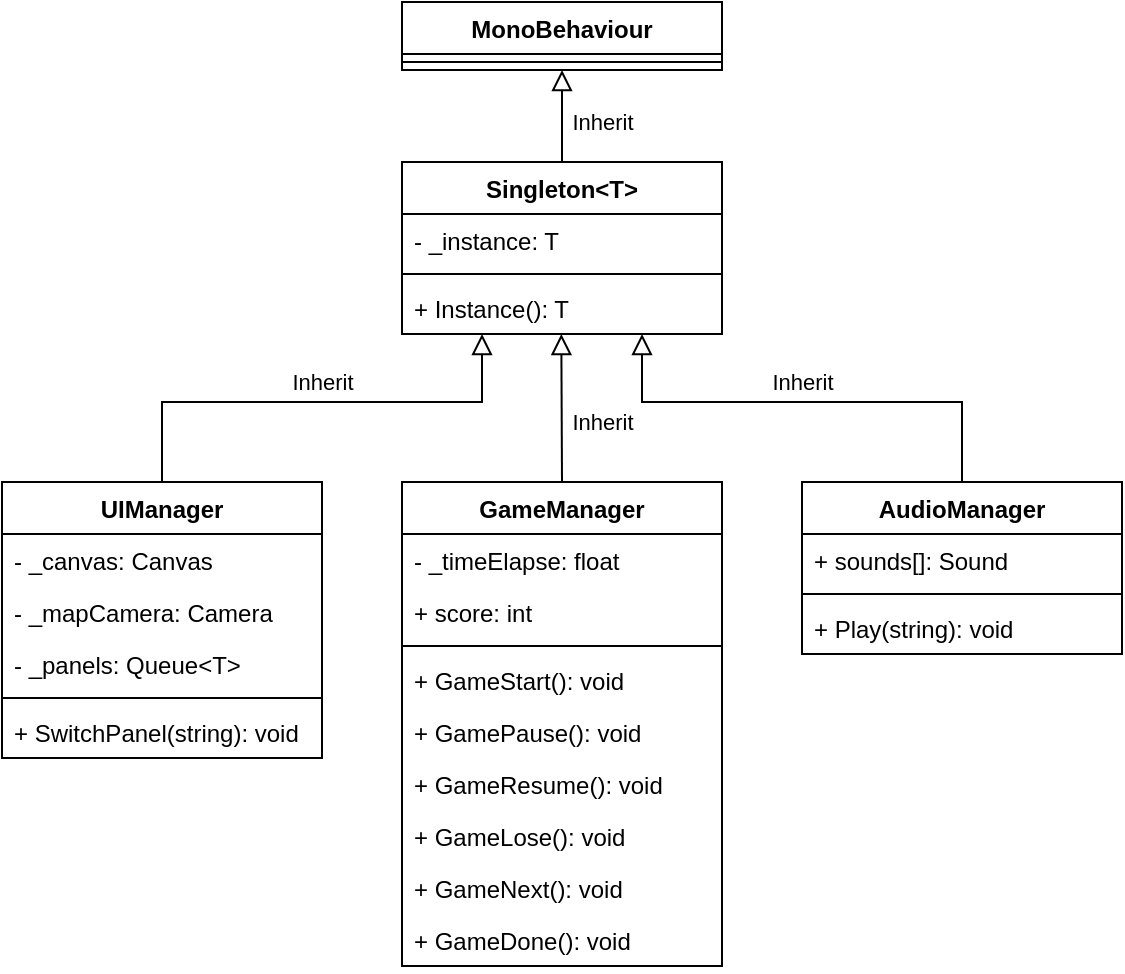 <mxfile version="20.8.11" type="device"><diagram id="C5RBs43oDa-KdzZeNtuy" name="Page-1"><mxGraphModel dx="1195" dy="630" grid="1" gridSize="10" guides="1" tooltips="1" connect="1" arrows="1" fold="1" page="1" pageScale="1" pageWidth="827" pageHeight="1169" math="0" shadow="0"><root><mxCell id="WIyWlLk6GJQsqaUBKTNV-0"/><mxCell id="WIyWlLk6GJQsqaUBKTNV-1" parent="WIyWlLk6GJQsqaUBKTNV-0"/><mxCell id="ULjnnskU5jMwyTAXknRe-20" value="MonoBehaviour" style="swimlane;fontStyle=1;align=center;verticalAlign=top;childLayout=stackLayout;horizontal=1;startSize=26;horizontalStack=0;resizeParent=1;resizeParentMax=0;resizeLast=0;collapsible=1;marginBottom=0;" vertex="1" parent="WIyWlLk6GJQsqaUBKTNV-1"><mxGeometry x="320" y="40" width="160" height="34" as="geometry"><mxRectangle x="320" y="40" width="130" height="30" as="alternateBounds"/></mxGeometry></mxCell><mxCell id="ULjnnskU5jMwyTAXknRe-22" value="" style="line;strokeWidth=1;fillColor=none;align=left;verticalAlign=middle;spacingTop=-1;spacingLeft=3;spacingRight=3;rotatable=0;labelPosition=right;points=[];portConstraint=eastwest;strokeColor=inherit;" vertex="1" parent="ULjnnskU5jMwyTAXknRe-20"><mxGeometry y="26" width="160" height="8" as="geometry"/></mxCell><mxCell id="ULjnnskU5jMwyTAXknRe-26" value="Singleton&lt;T&gt;" style="swimlane;fontStyle=1;align=center;verticalAlign=top;childLayout=stackLayout;horizontal=1;startSize=26;horizontalStack=0;resizeParent=1;resizeParentMax=0;resizeLast=0;collapsible=1;marginBottom=0;" vertex="1" parent="WIyWlLk6GJQsqaUBKTNV-1"><mxGeometry x="320" y="120" width="160" height="86" as="geometry"><mxRectangle x="320" y="120" width="100" height="30" as="alternateBounds"/></mxGeometry></mxCell><mxCell id="ULjnnskU5jMwyTAXknRe-27" value="- _instance: T" style="text;strokeColor=none;fillColor=none;align=left;verticalAlign=top;spacingLeft=4;spacingRight=4;overflow=hidden;rotatable=0;points=[[0,0.5],[1,0.5]];portConstraint=eastwest;" vertex="1" parent="ULjnnskU5jMwyTAXknRe-26"><mxGeometry y="26" width="160" height="26" as="geometry"/></mxCell><mxCell id="ULjnnskU5jMwyTAXknRe-28" value="" style="line;strokeWidth=1;fillColor=none;align=left;verticalAlign=middle;spacingTop=-1;spacingLeft=3;spacingRight=3;rotatable=0;labelPosition=right;points=[];portConstraint=eastwest;strokeColor=inherit;" vertex="1" parent="ULjnnskU5jMwyTAXknRe-26"><mxGeometry y="52" width="160" height="8" as="geometry"/></mxCell><mxCell id="ULjnnskU5jMwyTAXknRe-29" value="+ Instance(): T" style="text;strokeColor=none;fillColor=none;align=left;verticalAlign=top;spacingLeft=4;spacingRight=4;overflow=hidden;rotatable=0;points=[[0,0.5],[1,0.5]];portConstraint=eastwest;" vertex="1" parent="ULjnnskU5jMwyTAXknRe-26"><mxGeometry y="60" width="160" height="26" as="geometry"/></mxCell><mxCell id="ULjnnskU5jMwyTAXknRe-30" value="Inherit" style="endArrow=block;endSize=8;endFill=0;html=1;rounded=0;entryX=0.5;entryY=1;entryDx=0;entryDy=0;exitX=0.5;exitY=0;exitDx=0;exitDy=0;" edge="1" parent="WIyWlLk6GJQsqaUBKTNV-1" source="ULjnnskU5jMwyTAXknRe-26" target="ULjnnskU5jMwyTAXknRe-20"><mxGeometry x="-0.13" y="-20" width="160" relative="1" as="geometry"><mxPoint x="310" y="220" as="sourcePoint"/><mxPoint x="470" y="220" as="targetPoint"/><mxPoint as="offset"/></mxGeometry></mxCell><mxCell id="ULjnnskU5jMwyTAXknRe-31" value="GameManager" style="swimlane;fontStyle=1;align=center;verticalAlign=top;childLayout=stackLayout;horizontal=1;startSize=26;horizontalStack=0;resizeParent=1;resizeParentMax=0;resizeLast=0;collapsible=1;marginBottom=0;" vertex="1" parent="WIyWlLk6GJQsqaUBKTNV-1"><mxGeometry x="320" y="280" width="160" height="242" as="geometry"/></mxCell><mxCell id="ULjnnskU5jMwyTAXknRe-32" value="- _timeElapse: float" style="text;strokeColor=none;fillColor=none;align=left;verticalAlign=top;spacingLeft=4;spacingRight=4;overflow=hidden;rotatable=0;points=[[0,0.5],[1,0.5]];portConstraint=eastwest;" vertex="1" parent="ULjnnskU5jMwyTAXknRe-31"><mxGeometry y="26" width="160" height="26" as="geometry"/></mxCell><mxCell id="ULjnnskU5jMwyTAXknRe-52" value="+ score: int" style="text;strokeColor=none;fillColor=none;align=left;verticalAlign=top;spacingLeft=4;spacingRight=4;overflow=hidden;rotatable=0;points=[[0,0.5],[1,0.5]];portConstraint=eastwest;" vertex="1" parent="ULjnnskU5jMwyTAXknRe-31"><mxGeometry y="52" width="160" height="26" as="geometry"/></mxCell><mxCell id="ULjnnskU5jMwyTAXknRe-33" value="" style="line;strokeWidth=1;fillColor=none;align=left;verticalAlign=middle;spacingTop=-1;spacingLeft=3;spacingRight=3;rotatable=0;labelPosition=right;points=[];portConstraint=eastwest;strokeColor=inherit;" vertex="1" parent="ULjnnskU5jMwyTAXknRe-31"><mxGeometry y="78" width="160" height="8" as="geometry"/></mxCell><mxCell id="ULjnnskU5jMwyTAXknRe-53" value="+ GameStart(): void" style="text;strokeColor=none;fillColor=none;align=left;verticalAlign=top;spacingLeft=4;spacingRight=4;overflow=hidden;rotatable=0;points=[[0,0.5],[1,0.5]];portConstraint=eastwest;" vertex="1" parent="ULjnnskU5jMwyTAXknRe-31"><mxGeometry y="86" width="160" height="26" as="geometry"/></mxCell><mxCell id="ULjnnskU5jMwyTAXknRe-34" value="+ GamePause(): void" style="text;strokeColor=none;fillColor=none;align=left;verticalAlign=top;spacingLeft=4;spacingRight=4;overflow=hidden;rotatable=0;points=[[0,0.5],[1,0.5]];portConstraint=eastwest;" vertex="1" parent="ULjnnskU5jMwyTAXknRe-31"><mxGeometry y="112" width="160" height="26" as="geometry"/></mxCell><mxCell id="ULjnnskU5jMwyTAXknRe-54" value="+ GameResume(): void" style="text;strokeColor=none;fillColor=none;align=left;verticalAlign=top;spacingLeft=4;spacingRight=4;overflow=hidden;rotatable=0;points=[[0,0.5],[1,0.5]];portConstraint=eastwest;" vertex="1" parent="ULjnnskU5jMwyTAXknRe-31"><mxGeometry y="138" width="160" height="26" as="geometry"/></mxCell><mxCell id="ULjnnskU5jMwyTAXknRe-55" value="+ GameLose(): void" style="text;strokeColor=none;fillColor=none;align=left;verticalAlign=top;spacingLeft=4;spacingRight=4;overflow=hidden;rotatable=0;points=[[0,0.5],[1,0.5]];portConstraint=eastwest;" vertex="1" parent="ULjnnskU5jMwyTAXknRe-31"><mxGeometry y="164" width="160" height="26" as="geometry"/></mxCell><mxCell id="ULjnnskU5jMwyTAXknRe-56" value="+ GameNext(): void" style="text;strokeColor=none;fillColor=none;align=left;verticalAlign=top;spacingLeft=4;spacingRight=4;overflow=hidden;rotatable=0;points=[[0,0.5],[1,0.5]];portConstraint=eastwest;" vertex="1" parent="ULjnnskU5jMwyTAXknRe-31"><mxGeometry y="190" width="160" height="26" as="geometry"/></mxCell><mxCell id="ULjnnskU5jMwyTAXknRe-57" value="+ GameDone(): void" style="text;strokeColor=none;fillColor=none;align=left;verticalAlign=top;spacingLeft=4;spacingRight=4;overflow=hidden;rotatable=0;points=[[0,0.5],[1,0.5]];portConstraint=eastwest;" vertex="1" parent="ULjnnskU5jMwyTAXknRe-31"><mxGeometry y="216" width="160" height="26" as="geometry"/></mxCell><mxCell id="ULjnnskU5jMwyTAXknRe-35" value="UIManager" style="swimlane;fontStyle=1;align=center;verticalAlign=top;childLayout=stackLayout;horizontal=1;startSize=26;horizontalStack=0;resizeParent=1;resizeParentMax=0;resizeLast=0;collapsible=1;marginBottom=0;" vertex="1" parent="WIyWlLk6GJQsqaUBKTNV-1"><mxGeometry x="120" y="280" width="160" height="138" as="geometry"><mxRectangle x="120" y="280" width="100" height="30" as="alternateBounds"/></mxGeometry></mxCell><mxCell id="ULjnnskU5jMwyTAXknRe-50" value="- _canvas: Canvas&#10;" style="text;strokeColor=none;fillColor=none;align=left;verticalAlign=top;spacingLeft=4;spacingRight=4;overflow=hidden;rotatable=0;points=[[0,0.5],[1,0.5]];portConstraint=eastwest;" vertex="1" parent="ULjnnskU5jMwyTAXknRe-35"><mxGeometry y="26" width="160" height="26" as="geometry"/></mxCell><mxCell id="ULjnnskU5jMwyTAXknRe-49" value="- _mapCamera: Camera" style="text;strokeColor=none;fillColor=none;align=left;verticalAlign=top;spacingLeft=4;spacingRight=4;overflow=hidden;rotatable=0;points=[[0,0.5],[1,0.5]];portConstraint=eastwest;" vertex="1" parent="ULjnnskU5jMwyTAXknRe-35"><mxGeometry y="52" width="160" height="26" as="geometry"/></mxCell><mxCell id="ULjnnskU5jMwyTAXknRe-51" value="- _panels: Queue&lt;T&gt;" style="text;strokeColor=none;fillColor=none;align=left;verticalAlign=top;spacingLeft=4;spacingRight=4;overflow=hidden;rotatable=0;points=[[0,0.5],[1,0.5]];portConstraint=eastwest;" vertex="1" parent="ULjnnskU5jMwyTAXknRe-35"><mxGeometry y="78" width="160" height="26" as="geometry"/></mxCell><mxCell id="ULjnnskU5jMwyTAXknRe-37" value="" style="line;strokeWidth=1;fillColor=none;align=left;verticalAlign=middle;spacingTop=-1;spacingLeft=3;spacingRight=3;rotatable=0;labelPosition=right;points=[];portConstraint=eastwest;strokeColor=inherit;" vertex="1" parent="ULjnnskU5jMwyTAXknRe-35"><mxGeometry y="104" width="160" height="8" as="geometry"/></mxCell><mxCell id="ULjnnskU5jMwyTAXknRe-38" value="+ SwitchPanel(string): void" style="text;strokeColor=none;fillColor=none;align=left;verticalAlign=top;spacingLeft=4;spacingRight=4;overflow=hidden;rotatable=0;points=[[0,0.5],[1,0.5]];portConstraint=eastwest;" vertex="1" parent="ULjnnskU5jMwyTAXknRe-35"><mxGeometry y="112" width="160" height="26" as="geometry"/></mxCell><mxCell id="ULjnnskU5jMwyTAXknRe-39" value="AudioManager" style="swimlane;fontStyle=1;align=center;verticalAlign=top;childLayout=stackLayout;horizontal=1;startSize=26;horizontalStack=0;resizeParent=1;resizeParentMax=0;resizeLast=0;collapsible=1;marginBottom=0;" vertex="1" parent="WIyWlLk6GJQsqaUBKTNV-1"><mxGeometry x="520" y="280" width="160" height="86" as="geometry"/></mxCell><mxCell id="ULjnnskU5jMwyTAXknRe-40" value="+ sounds[]: Sound" style="text;strokeColor=none;fillColor=none;align=left;verticalAlign=top;spacingLeft=4;spacingRight=4;overflow=hidden;rotatable=0;points=[[0,0.5],[1,0.5]];portConstraint=eastwest;" vertex="1" parent="ULjnnskU5jMwyTAXknRe-39"><mxGeometry y="26" width="160" height="26" as="geometry"/></mxCell><mxCell id="ULjnnskU5jMwyTAXknRe-41" value="" style="line;strokeWidth=1;fillColor=none;align=left;verticalAlign=middle;spacingTop=-1;spacingLeft=3;spacingRight=3;rotatable=0;labelPosition=right;points=[];portConstraint=eastwest;strokeColor=inherit;" vertex="1" parent="ULjnnskU5jMwyTAXknRe-39"><mxGeometry y="52" width="160" height="8" as="geometry"/></mxCell><mxCell id="ULjnnskU5jMwyTAXknRe-42" value="+ Play(string): void" style="text;strokeColor=none;fillColor=none;align=left;verticalAlign=top;spacingLeft=4;spacingRight=4;overflow=hidden;rotatable=0;points=[[0,0.5],[1,0.5]];portConstraint=eastwest;" vertex="1" parent="ULjnnskU5jMwyTAXknRe-39"><mxGeometry y="60" width="160" height="26" as="geometry"/></mxCell><mxCell id="ULjnnskU5jMwyTAXknRe-43" value="Inherit" style="endArrow=block;endSize=8;endFill=0;html=1;rounded=0;entryX=0.5;entryY=1;entryDx=0;entryDy=0;exitX=0.5;exitY=0;exitDx=0;exitDy=0;" edge="1" parent="WIyWlLk6GJQsqaUBKTNV-1" source="ULjnnskU5jMwyTAXknRe-31"><mxGeometry x="-0.192" y="-20" width="160" relative="1" as="geometry"><mxPoint x="399.66" y="252" as="sourcePoint"/><mxPoint x="399.66" y="206.0" as="targetPoint"/><mxPoint as="offset"/></mxGeometry></mxCell><mxCell id="ULjnnskU5jMwyTAXknRe-44" value="Inherit" style="endArrow=block;endSize=8;endFill=0;html=1;rounded=0;entryX=0.5;entryY=1;entryDx=0;entryDy=0;exitX=0.5;exitY=0;exitDx=0;exitDy=0;" edge="1" parent="WIyWlLk6GJQsqaUBKTNV-1" source="ULjnnskU5jMwyTAXknRe-35"><mxGeometry x="0.026" y="10" width="160" relative="1" as="geometry"><mxPoint x="360.34" y="280" as="sourcePoint"/><mxPoint x="360.0" y="206.0" as="targetPoint"/><mxPoint as="offset"/><Array as="points"><mxPoint x="200" y="240"/><mxPoint x="360" y="240"/></Array></mxGeometry></mxCell><mxCell id="ULjnnskU5jMwyTAXknRe-45" value="Inherit" style="endArrow=block;endSize=8;endFill=0;html=1;rounded=0;entryX=0.5;entryY=1;entryDx=0;entryDy=0;exitX=0.5;exitY=0;exitDx=0;exitDy=0;" edge="1" parent="WIyWlLk6GJQsqaUBKTNV-1" source="ULjnnskU5jMwyTAXknRe-39"><mxGeometry x="0.026" y="-10" width="160" relative="1" as="geometry"><mxPoint x="280" y="280" as="sourcePoint"/><mxPoint x="440" y="206.0" as="targetPoint"/><mxPoint as="offset"/><Array as="points"><mxPoint x="600" y="240"/><mxPoint x="440" y="240"/></Array></mxGeometry></mxCell></root></mxGraphModel></diagram></mxfile>